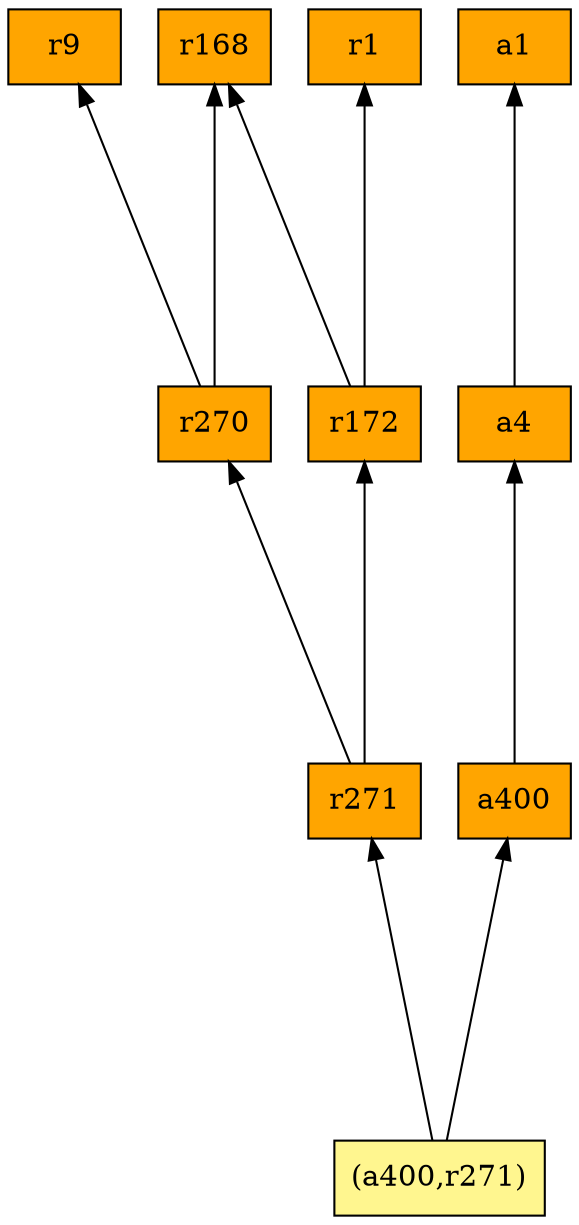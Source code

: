 digraph G {
rankdir=BT;ranksep="2.0";
"a1" [shape=record,fillcolor=orange,style=filled,label="{a1}"];
"r270" [shape=record,fillcolor=orange,style=filled,label="{r270}"];
"r271" [shape=record,fillcolor=orange,style=filled,label="{r271}"];
"r172" [shape=record,fillcolor=orange,style=filled,label="{r172}"];
"a4" [shape=record,fillcolor=orange,style=filled,label="{a4}"];
"r168" [shape=record,fillcolor=orange,style=filled,label="{r168}"];
"(a400,r271)" [shape=record,fillcolor=khaki1,style=filled,label="{(a400,r271)}"];
"r1" [shape=record,fillcolor=orange,style=filled,label="{r1}"];
"r9" [shape=record,fillcolor=orange,style=filled,label="{r9}"];
"a400" [shape=record,fillcolor=orange,style=filled,label="{a400}"];
"r270" -> "r9"
"r270" -> "r168"
"r271" -> "r270"
"r271" -> "r172"
"r172" -> "r1"
"r172" -> "r168"
"a4" -> "a1"
"(a400,r271)" -> "r271"
"(a400,r271)" -> "a400"
"a400" -> "a4"
}